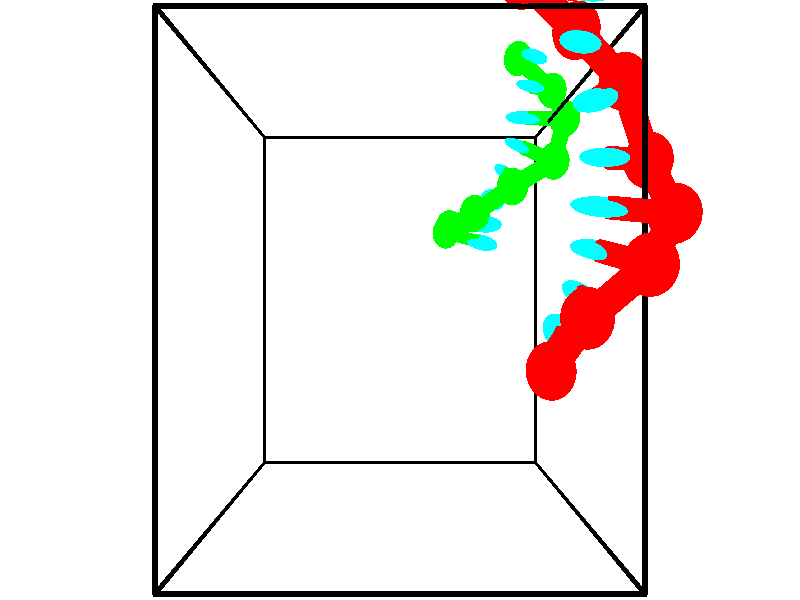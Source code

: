 // switches for output
#declare DRAW_BASES = 1; // possible values are 0, 1; only relevant for DNA ribbons
#declare DRAW_BASES_TYPE = 3; // possible values are 1, 2, 3; only relevant for DNA ribbons
#declare DRAW_FOG = 0; // set to 1 to enable fog

#include "colors.inc"

#include "transforms.inc"
background { rgb <1, 1, 1>}

#default {
   normal{
       ripples 0.25
       frequency 0.20
       turbulence 0.2
       lambda 5
   }
	finish {
		phong 0.1
		phong_size 40.
	}
}

// original window dimensions: 1024x640


// camera settings

camera {
	sky <-0, 1, 0>
	up <-0, 1, 0>
	right 1.6 * <1, 0, 0>
	location <2.5, 2.5, 11.1562>
	look_at <2.5, 2.5, 2.5>
	direction <0, 0, -8.6562>
	angle 67.0682
}


# declare cpy_camera_pos = <2.5, 2.5, 11.1562>;
# if (DRAW_FOG = 1)
fog {
	fog_type 2
	up vnormalize(cpy_camera_pos)
	color rgbt<1,1,1,0.3>
	distance 1e-5
	fog_alt 3e-3
	fog_offset 4
}
# end


// LIGHTS

# declare lum = 6;
global_settings {
	ambient_light rgb lum * <0.05, 0.05, 0.05>
	max_trace_level 15
}# declare cpy_direct_light_amount = 0.25;
light_source
{	1000 * <-1, -1, 1>,
	rgb lum * cpy_direct_light_amount
	parallel
}

light_source
{	1000 * <1, 1, -1>,
	rgb lum * cpy_direct_light_amount
	parallel
}

// strand 0

// nucleotide -1

// particle -1
sphere {
	<4.029687, 1.901693, 5.038583> 0.250000
	pigment { color rgbt <1,0,0,0> }
	no_shadow
}
cylinder {
	<4.170128, 2.072865, 4.705452>,  <4.254393, 2.175568, 4.505573>, 0.100000
	pigment { color rgbt <1,0,0,0> }
	no_shadow
}
cylinder {
	<4.170128, 2.072865, 4.705452>,  <4.029687, 1.901693, 5.038583>, 0.100000
	pigment { color rgbt <1,0,0,0> }
	no_shadow
}

// particle -1
sphere {
	<4.170128, 2.072865, 4.705452> 0.100000
	pigment { color rgbt <1,0,0,0> }
	no_shadow
}
sphere {
	0, 1
	scale<0.080000,0.200000,0.300000>
	matrix <0.327934, 0.776920, 0.537453,
		0.877033, -0.461813, 0.132445,
		0.351102, 0.427930, -0.832829,
		4.275459, 2.201244, 4.455604>
	pigment { color rgbt <0,1,1,0> }
	no_shadow
}
cylinder {
	<4.290354, 2.355146, 5.384764>,  <4.029687, 1.901693, 5.038583>, 0.130000
	pigment { color rgbt <1,0,0,0> }
	no_shadow
}

// nucleotide -1

// particle -1
sphere {
	<4.290354, 2.355146, 5.384764> 0.250000
	pigment { color rgbt <1,0,0,0> }
	no_shadow
}
cylinder {
	<4.365089, 2.467247, 5.008137>,  <4.409931, 2.534508, 4.782160>, 0.100000
	pigment { color rgbt <1,0,0,0> }
	no_shadow
}
cylinder {
	<4.365089, 2.467247, 5.008137>,  <4.290354, 2.355146, 5.384764>, 0.100000
	pigment { color rgbt <1,0,0,0> }
	no_shadow
}

// particle -1
sphere {
	<4.365089, 2.467247, 5.008137> 0.100000
	pigment { color rgbt <1,0,0,0> }
	no_shadow
}
sphere {
	0, 1
	scale<0.080000,0.200000,0.300000>
	matrix <0.290041, 0.899985, 0.325428,
		0.938599, -0.333895, 0.086867,
		0.186838, 0.280252, -0.941568,
		4.421141, 2.551322, 4.725667>
	pigment { color rgbt <0,1,1,0> }
	no_shadow
}
cylinder {
	<4.841784, 2.774870, 5.512886>,  <4.290354, 2.355146, 5.384764>, 0.130000
	pigment { color rgbt <1,0,0,0> }
	no_shadow
}

// nucleotide -1

// particle -1
sphere {
	<4.841784, 2.774870, 5.512886> 0.250000
	pigment { color rgbt <1,0,0,0> }
	no_shadow
}
cylinder {
	<4.656300, 2.865465, 5.170266>,  <4.545009, 2.919822, 4.964694>, 0.100000
	pigment { color rgbt <1,0,0,0> }
	no_shadow
}
cylinder {
	<4.656300, 2.865465, 5.170266>,  <4.841784, 2.774870, 5.512886>, 0.100000
	pigment { color rgbt <1,0,0,0> }
	no_shadow
}

// particle -1
sphere {
	<4.656300, 2.865465, 5.170266> 0.100000
	pigment { color rgbt <1,0,0,0> }
	no_shadow
}
sphere {
	0, 1
	scale<0.080000,0.200000,0.300000>
	matrix <0.037811, 0.970952, 0.236267,
		0.885179, 0.077173, -0.458807,
		-0.463713, 0.226487, -0.856548,
		4.517186, 2.933411, 4.913302>
	pigment { color rgbt <0,1,1,0> }
	no_shadow
}
cylinder {
	<5.221077, 3.214570, 5.172583>,  <4.841784, 2.774870, 5.512886>, 0.130000
	pigment { color rgbt <1,0,0,0> }
	no_shadow
}

// nucleotide -1

// particle -1
sphere {
	<5.221077, 3.214570, 5.172583> 0.250000
	pigment { color rgbt <1,0,0,0> }
	no_shadow
}
cylinder {
	<4.839256, 3.260496, 5.062566>,  <4.610164, 3.288052, 4.996555>, 0.100000
	pigment { color rgbt <1,0,0,0> }
	no_shadow
}
cylinder {
	<4.839256, 3.260496, 5.062566>,  <5.221077, 3.214570, 5.172583>, 0.100000
	pigment { color rgbt <1,0,0,0> }
	no_shadow
}

// particle -1
sphere {
	<4.839256, 3.260496, 5.062566> 0.100000
	pigment { color rgbt <1,0,0,0> }
	no_shadow
}
sphere {
	0, 1
	scale<0.080000,0.200000,0.300000>
	matrix <0.019940, 0.945356, 0.325429,
		0.297378, 0.305154, -0.904681,
		-0.954552, 0.114815, -0.275043,
		4.552891, 3.294941, 4.980053>
	pigment { color rgbt <0,1,1,0> }
	no_shadow
}
cylinder {
	<5.173289, 3.752019, 4.659122>,  <5.221077, 3.214570, 5.172583>, 0.130000
	pigment { color rgbt <1,0,0,0> }
	no_shadow
}

// nucleotide -1

// particle -1
sphere {
	<5.173289, 3.752019, 4.659122> 0.250000
	pigment { color rgbt <1,0,0,0> }
	no_shadow
}
cylinder {
	<4.834335, 3.725721, 4.869879>,  <4.630963, 3.709943, 4.996333>, 0.100000
	pigment { color rgbt <1,0,0,0> }
	no_shadow
}
cylinder {
	<4.834335, 3.725721, 4.869879>,  <5.173289, 3.752019, 4.659122>, 0.100000
	pigment { color rgbt <1,0,0,0> }
	no_shadow
}

// particle -1
sphere {
	<4.834335, 3.725721, 4.869879> 0.100000
	pigment { color rgbt <1,0,0,0> }
	no_shadow
}
sphere {
	0, 1
	scale<0.080000,0.200000,0.300000>
	matrix <0.012960, 0.989449, 0.144301,
		-0.530820, 0.129107, -0.837593,
		-0.847386, -0.065743, 0.526893,
		4.580120, 3.705998, 5.027946>
	pigment { color rgbt <0,1,1,0> }
	no_shadow
}
cylinder {
	<4.905586, 4.467799, 4.641393>,  <5.173289, 3.752019, 4.659122>, 0.130000
	pigment { color rgbt <1,0,0,0> }
	no_shadow
}

// nucleotide -1

// particle -1
sphere {
	<4.905586, 4.467799, 4.641393> 0.250000
	pigment { color rgbt <1,0,0,0> }
	no_shadow
}
cylinder {
	<4.652180, 4.301659, 4.902511>,  <4.500136, 4.201975, 5.059181>, 0.100000
	pigment { color rgbt <1,0,0,0> }
	no_shadow
}
cylinder {
	<4.652180, 4.301659, 4.902511>,  <4.905586, 4.467799, 4.641393>, 0.100000
	pigment { color rgbt <1,0,0,0> }
	no_shadow
}

// particle -1
sphere {
	<4.652180, 4.301659, 4.902511> 0.100000
	pigment { color rgbt <1,0,0,0> }
	no_shadow
}
sphere {
	0, 1
	scale<0.080000,0.200000,0.300000>
	matrix <-0.124032, 0.887305, 0.444191,
		-0.763723, 0.200435, -0.613640,
		-0.633517, -0.415350, 0.652795,
		4.462125, 4.177053, 5.098349>
	pigment { color rgbt <0,1,1,0> }
	no_shadow
}
cylinder {
	<4.399444, 4.919260, 4.649609>,  <4.905586, 4.467799, 4.641393>, 0.130000
	pigment { color rgbt <1,0,0,0> }
	no_shadow
}

// nucleotide -1

// particle -1
sphere {
	<4.399444, 4.919260, 4.649609> 0.250000
	pigment { color rgbt <1,0,0,0> }
	no_shadow
}
cylinder {
	<4.320789, 4.738747, 4.997787>,  <4.273597, 4.630439, 5.206695>, 0.100000
	pigment { color rgbt <1,0,0,0> }
	no_shadow
}
cylinder {
	<4.320789, 4.738747, 4.997787>,  <4.399444, 4.919260, 4.649609>, 0.100000
	pigment { color rgbt <1,0,0,0> }
	no_shadow
}

// particle -1
sphere {
	<4.320789, 4.738747, 4.997787> 0.100000
	pigment { color rgbt <1,0,0,0> }
	no_shadow
}
sphere {
	0, 1
	scale<0.080000,0.200000,0.300000>
	matrix <0.064690, 0.879874, 0.470783,
		-0.978340, 0.148882, -0.143822,
		-0.196636, -0.451282, 0.870447,
		4.261798, 4.603362, 5.258922>
	pigment { color rgbt <0,1,1,0> }
	no_shadow
}
cylinder {
	<3.769720, 5.251079, 4.962223>,  <4.399444, 4.919260, 4.649609>, 0.130000
	pigment { color rgbt <1,0,0,0> }
	no_shadow
}

// nucleotide -1

// particle -1
sphere {
	<3.769720, 5.251079, 4.962223> 0.250000
	pigment { color rgbt <1,0,0,0> }
	no_shadow
}
cylinder {
	<4.034740, 5.088961, 5.214178>,  <4.193753, 4.991690, 5.365351>, 0.100000
	pigment { color rgbt <1,0,0,0> }
	no_shadow
}
cylinder {
	<4.034740, 5.088961, 5.214178>,  <3.769720, 5.251079, 4.962223>, 0.100000
	pigment { color rgbt <1,0,0,0> }
	no_shadow
}

// particle -1
sphere {
	<4.034740, 5.088961, 5.214178> 0.100000
	pigment { color rgbt <1,0,0,0> }
	no_shadow
}
sphere {
	0, 1
	scale<0.080000,0.200000,0.300000>
	matrix <0.134201, 0.891581, 0.432520,
		-0.736895, -0.202035, 0.645110,
		0.662552, -0.405296, 0.629888,
		4.233506, 4.967371, 5.403144>
	pigment { color rgbt <0,1,1,0> }
	no_shadow
}
// strand 1

// nucleotide -1

// particle -1
sphere {
	<4.619115, 6.110035, 0.320033> 0.250000
	pigment { color rgbt <0,1,0,0> }
	no_shadow
}
cylinder {
	<4.704468, 6.003304, 0.695963>,  <4.755679, 5.939266, 0.921521>, 0.100000
	pigment { color rgbt <0,1,0,0> }
	no_shadow
}
cylinder {
	<4.704468, 6.003304, 0.695963>,  <4.619115, 6.110035, 0.320033>, 0.100000
	pigment { color rgbt <0,1,0,0> }
	no_shadow
}

// particle -1
sphere {
	<4.704468, 6.003304, 0.695963> 0.100000
	pigment { color rgbt <0,1,0,0> }
	no_shadow
}
sphere {
	0, 1
	scale<0.080000,0.200000,0.300000>
	matrix <-0.343009, -0.921202, -0.183662,
		0.914775, -0.283179, -0.288091,
		0.213381, -0.266828, 0.939825,
		4.768482, 5.923256, 0.977911>
	pigment { color rgbt <0,1,1,0> }
	no_shadow
}
cylinder {
	<5.193024, 5.593189, 0.460332>,  <4.619115, 6.110035, 0.320033>, 0.130000
	pigment { color rgbt <0,1,0,0> }
	no_shadow
}

// nucleotide -1

// particle -1
sphere {
	<5.193024, 5.593189, 0.460332> 0.250000
	pigment { color rgbt <0,1,0,0> }
	no_shadow
}
cylinder {
	<4.912285, 5.547393, 0.741558>,  <4.743841, 5.519915, 0.910294>, 0.100000
	pigment { color rgbt <0,1,0,0> }
	no_shadow
}
cylinder {
	<4.912285, 5.547393, 0.741558>,  <5.193024, 5.593189, 0.460332>, 0.100000
	pigment { color rgbt <0,1,0,0> }
	no_shadow
}

// particle -1
sphere {
	<4.912285, 5.547393, 0.741558> 0.100000
	pigment { color rgbt <0,1,0,0> }
	no_shadow
}
sphere {
	0, 1
	scale<0.080000,0.200000,0.300000>
	matrix <-0.172684, -0.930211, -0.323864,
		0.691078, -0.348712, 0.633096,
		-0.701848, -0.114490, 0.703065,
		4.701730, 5.513046, 0.952478>
	pigment { color rgbt <0,1,1,0> }
	no_shadow
}
cylinder {
	<5.286998, 5.052245, 0.952086>,  <5.193024, 5.593189, 0.460332>, 0.130000
	pigment { color rgbt <0,1,0,0> }
	no_shadow
}

// nucleotide -1

// particle -1
sphere {
	<5.286998, 5.052245, 0.952086> 0.250000
	pigment { color rgbt <0,1,0,0> }
	no_shadow
}
cylinder {
	<4.887215, 5.062649, 0.944022>,  <4.647345, 5.068892, 0.939183>, 0.100000
	pigment { color rgbt <0,1,0,0> }
	no_shadow
}
cylinder {
	<4.887215, 5.062649, 0.944022>,  <5.286998, 5.052245, 0.952086>, 0.100000
	pigment { color rgbt <0,1,0,0> }
	no_shadow
}

// particle -1
sphere {
	<4.887215, 5.062649, 0.944022> 0.100000
	pigment { color rgbt <0,1,0,0> }
	no_shadow
}
sphere {
	0, 1
	scale<0.080000,0.200000,0.300000>
	matrix <-0.013585, -0.884079, -0.467140,
		-0.029975, -0.466613, 0.883953,
		-0.999458, 0.026010, -0.020161,
		4.587377, 5.070452, 0.937974>
	pigment { color rgbt <0,1,1,0> }
	no_shadow
}
cylinder {
	<5.020877, 4.396576, 1.260244>,  <5.286998, 5.052245, 0.952086>, 0.130000
	pigment { color rgbt <0,1,0,0> }
	no_shadow
}

// nucleotide -1

// particle -1
sphere {
	<5.020877, 4.396576, 1.260244> 0.250000
	pigment { color rgbt <0,1,0,0> }
	no_shadow
}
cylinder {
	<4.751175, 4.565602, 1.017982>,  <4.589354, 4.667018, 0.872625>, 0.100000
	pigment { color rgbt <0,1,0,0> }
	no_shadow
}
cylinder {
	<4.751175, 4.565602, 1.017982>,  <5.020877, 4.396576, 1.260244>, 0.100000
	pigment { color rgbt <0,1,0,0> }
	no_shadow
}

// particle -1
sphere {
	<4.751175, 4.565602, 1.017982> 0.100000
	pigment { color rgbt <0,1,0,0> }
	no_shadow
}
sphere {
	0, 1
	scale<0.080000,0.200000,0.300000>
	matrix <-0.236890, -0.900534, -0.364583,
		-0.699474, -0.102348, 0.707291,
		-0.674254, 0.422566, -0.605655,
		4.548899, 4.692372, 0.836286>
	pigment { color rgbt <0,1,1,0> }
	no_shadow
}
cylinder {
	<4.317070, 4.026537, 1.400868>,  <5.020877, 4.396576, 1.260244>, 0.130000
	pigment { color rgbt <0,1,0,0> }
	no_shadow
}

// nucleotide -1

// particle -1
sphere {
	<4.317070, 4.026537, 1.400868> 0.250000
	pigment { color rgbt <0,1,0,0> }
	no_shadow
}
cylinder {
	<4.315315, 4.195580, 1.038347>,  <4.314262, 4.297006, 0.820834>, 0.100000
	pigment { color rgbt <0,1,0,0> }
	no_shadow
}
cylinder {
	<4.315315, 4.195580, 1.038347>,  <4.317070, 4.026537, 1.400868>, 0.100000
	pigment { color rgbt <0,1,0,0> }
	no_shadow
}

// particle -1
sphere {
	<4.315315, 4.195580, 1.038347> 0.100000
	pigment { color rgbt <0,1,0,0> }
	no_shadow
}
sphere {
	0, 1
	scale<0.080000,0.200000,0.300000>
	matrix <-0.380943, -0.838679, -0.389230,
		-0.924588, 0.343542, 0.164669,
		-0.004387, 0.422607, -0.906302,
		4.313999, 4.322363, 0.766456>
	pigment { color rgbt <0,1,1,0> }
	no_shadow
}
cylinder {
	<3.752093, 3.713553, 1.061812>,  <4.317070, 4.026537, 1.400868>, 0.130000
	pigment { color rgbt <0,1,0,0> }
	no_shadow
}

// nucleotide -1

// particle -1
sphere {
	<3.752093, 3.713553, 1.061812> 0.250000
	pigment { color rgbt <0,1,0,0> }
	no_shadow
}
cylinder {
	<3.968651, 3.862038, 0.760059>,  <4.098586, 3.951128, 0.579007>, 0.100000
	pigment { color rgbt <0,1,0,0> }
	no_shadow
}
cylinder {
	<3.968651, 3.862038, 0.760059>,  <3.752093, 3.713553, 1.061812>, 0.100000
	pigment { color rgbt <0,1,0,0> }
	no_shadow
}

// particle -1
sphere {
	<3.968651, 3.862038, 0.760059> 0.100000
	pigment { color rgbt <0,1,0,0> }
	no_shadow
}
sphere {
	0, 1
	scale<0.080000,0.200000,0.300000>
	matrix <-0.374216, -0.697088, -0.611581,
		-0.752896, 0.613410, -0.238487,
		0.541395, 0.371211, -0.754383,
		4.131070, 3.973401, 0.533744>
	pigment { color rgbt <0,1,1,0> }
	no_shadow
}
cylinder {
	<3.378995, 3.574939, 0.443622>,  <3.752093, 3.713553, 1.061812>, 0.130000
	pigment { color rgbt <0,1,0,0> }
	no_shadow
}

// nucleotide -1

// particle -1
sphere {
	<3.378995, 3.574939, 0.443622> 0.250000
	pigment { color rgbt <0,1,0,0> }
	no_shadow
}
cylinder {
	<3.762535, 3.612309, 0.336380>,  <3.992659, 3.634730, 0.272034>, 0.100000
	pigment { color rgbt <0,1,0,0> }
	no_shadow
}
cylinder {
	<3.762535, 3.612309, 0.336380>,  <3.378995, 3.574939, 0.443622>, 0.100000
	pigment { color rgbt <0,1,0,0> }
	no_shadow
}

// particle -1
sphere {
	<3.762535, 3.612309, 0.336380> 0.100000
	pigment { color rgbt <0,1,0,0> }
	no_shadow
}
sphere {
	0, 1
	scale<0.080000,0.200000,0.300000>
	matrix <-0.088167, -0.799647, -0.593962,
		-0.269880, 0.593158, -0.758504,
		0.958849, 0.093423, -0.268106,
		4.050190, 3.640336, 0.255948>
	pigment { color rgbt <0,1,1,0> }
	no_shadow
}
cylinder {
	<3.368267, 3.562737, -0.297021>,  <3.378995, 3.574939, 0.443622>, 0.130000
	pigment { color rgbt <0,1,0,0> }
	no_shadow
}

// nucleotide -1

// particle -1
sphere {
	<3.368267, 3.562737, -0.297021> 0.250000
	pigment { color rgbt <0,1,0,0> }
	no_shadow
}
cylinder {
	<3.741104, 3.467287, -0.188019>,  <3.964807, 3.410017, -0.122617>, 0.100000
	pigment { color rgbt <0,1,0,0> }
	no_shadow
}
cylinder {
	<3.741104, 3.467287, -0.188019>,  <3.368267, 3.562737, -0.297021>, 0.100000
	pigment { color rgbt <0,1,0,0> }
	no_shadow
}

// particle -1
sphere {
	<3.741104, 3.467287, -0.188019> 0.100000
	pigment { color rgbt <0,1,0,0> }
	no_shadow
}
sphere {
	0, 1
	scale<0.080000,0.200000,0.300000>
	matrix <-0.048479, -0.827743, -0.559009,
		0.358959, 0.507837, -0.783103,
		0.932094, -0.238625, 0.272506,
		4.020732, 3.395700, -0.106267>
	pigment { color rgbt <0,1,1,0> }
	no_shadow
}
// box output
cylinder {
	<0.000000, 0.000000, 0.000000>,  <5.000000, 0.000000, 0.000000>, 0.025000
	pigment { color rgbt <0,0,0,0> }
	no_shadow
}
cylinder {
	<0.000000, 0.000000, 0.000000>,  <0.000000, 5.000000, 0.000000>, 0.025000
	pigment { color rgbt <0,0,0,0> }
	no_shadow
}
cylinder {
	<0.000000, 0.000000, 0.000000>,  <0.000000, 0.000000, 5.000000>, 0.025000
	pigment { color rgbt <0,0,0,0> }
	no_shadow
}
cylinder {
	<5.000000, 5.000000, 5.000000>,  <0.000000, 5.000000, 5.000000>, 0.025000
	pigment { color rgbt <0,0,0,0> }
	no_shadow
}
cylinder {
	<5.000000, 5.000000, 5.000000>,  <5.000000, 0.000000, 5.000000>, 0.025000
	pigment { color rgbt <0,0,0,0> }
	no_shadow
}
cylinder {
	<5.000000, 5.000000, 5.000000>,  <5.000000, 5.000000, 0.000000>, 0.025000
	pigment { color rgbt <0,0,0,0> }
	no_shadow
}
cylinder {
	<0.000000, 0.000000, 5.000000>,  <0.000000, 5.000000, 5.000000>, 0.025000
	pigment { color rgbt <0,0,0,0> }
	no_shadow
}
cylinder {
	<0.000000, 0.000000, 5.000000>,  <5.000000, 0.000000, 5.000000>, 0.025000
	pigment { color rgbt <0,0,0,0> }
	no_shadow
}
cylinder {
	<5.000000, 5.000000, 0.000000>,  <0.000000, 5.000000, 0.000000>, 0.025000
	pigment { color rgbt <0,0,0,0> }
	no_shadow
}
cylinder {
	<5.000000, 5.000000, 0.000000>,  <5.000000, 0.000000, 0.000000>, 0.025000
	pigment { color rgbt <0,0,0,0> }
	no_shadow
}
cylinder {
	<5.000000, 0.000000, 5.000000>,  <5.000000, 0.000000, 0.000000>, 0.025000
	pigment { color rgbt <0,0,0,0> }
	no_shadow
}
cylinder {
	<0.000000, 5.000000, 0.000000>,  <0.000000, 5.000000, 5.000000>, 0.025000
	pigment { color rgbt <0,0,0,0> }
	no_shadow
}
// end of box output

